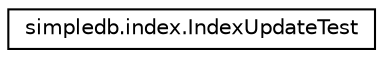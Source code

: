 digraph "Graphical Class Hierarchy"
{
  edge [fontname="Helvetica",fontsize="10",labelfontname="Helvetica",labelfontsize="10"];
  node [fontname="Helvetica",fontsize="10",shape=record];
  rankdir="LR";
  Node0 [label="simpledb.index.IndexUpdateTest",height=0.2,width=0.4,color="black", fillcolor="white", style="filled",URL="$classsimpledb_1_1index_1_1IndexUpdateTest.html"];
}
